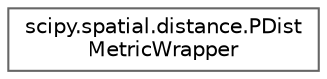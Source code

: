 digraph "Graphical Class Hierarchy"
{
 // LATEX_PDF_SIZE
  bgcolor="transparent";
  edge [fontname=Helvetica,fontsize=10,labelfontname=Helvetica,labelfontsize=10];
  node [fontname=Helvetica,fontsize=10,shape=box,height=0.2,width=0.4];
  rankdir="LR";
  Node0 [id="Node000000",label="scipy.spatial.distance.PDist\lMetricWrapper",height=0.2,width=0.4,color="grey40", fillcolor="white", style="filled",URL="$d7/db4/classscipy_1_1spatial_1_1distance_1_1PDistMetricWrapper.html",tooltip=" "];
}
